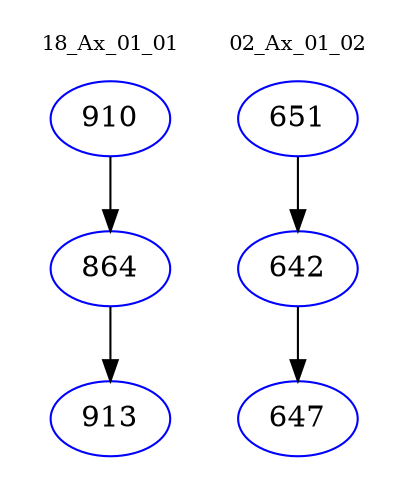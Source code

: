 digraph{
subgraph cluster_0 {
color = white
label = "18_Ax_01_01";
fontsize=10;
T0_910 [label="910", color="blue"]
T0_910 -> T0_864 [color="black"]
T0_864 [label="864", color="blue"]
T0_864 -> T0_913 [color="black"]
T0_913 [label="913", color="blue"]
}
subgraph cluster_1 {
color = white
label = "02_Ax_01_02";
fontsize=10;
T1_651 [label="651", color="blue"]
T1_651 -> T1_642 [color="black"]
T1_642 [label="642", color="blue"]
T1_642 -> T1_647 [color="black"]
T1_647 [label="647", color="blue"]
}
}

